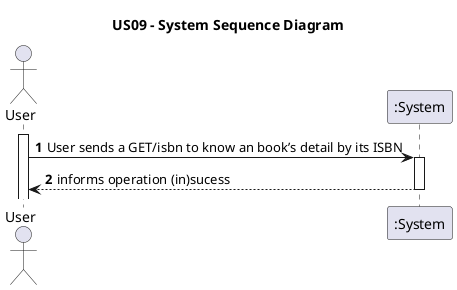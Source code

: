 @startuml
'https://plantuml.com/sequence-diagram

title US09 - System Sequence Diagram

autoactivate on
autonumber


actor "User" as User
participant ":System" as System

activate User



User -> System: User sends a GET/isbn to know an book’s detail by its ISBN
System --> User: informs operation (in)sucess



@enduml
